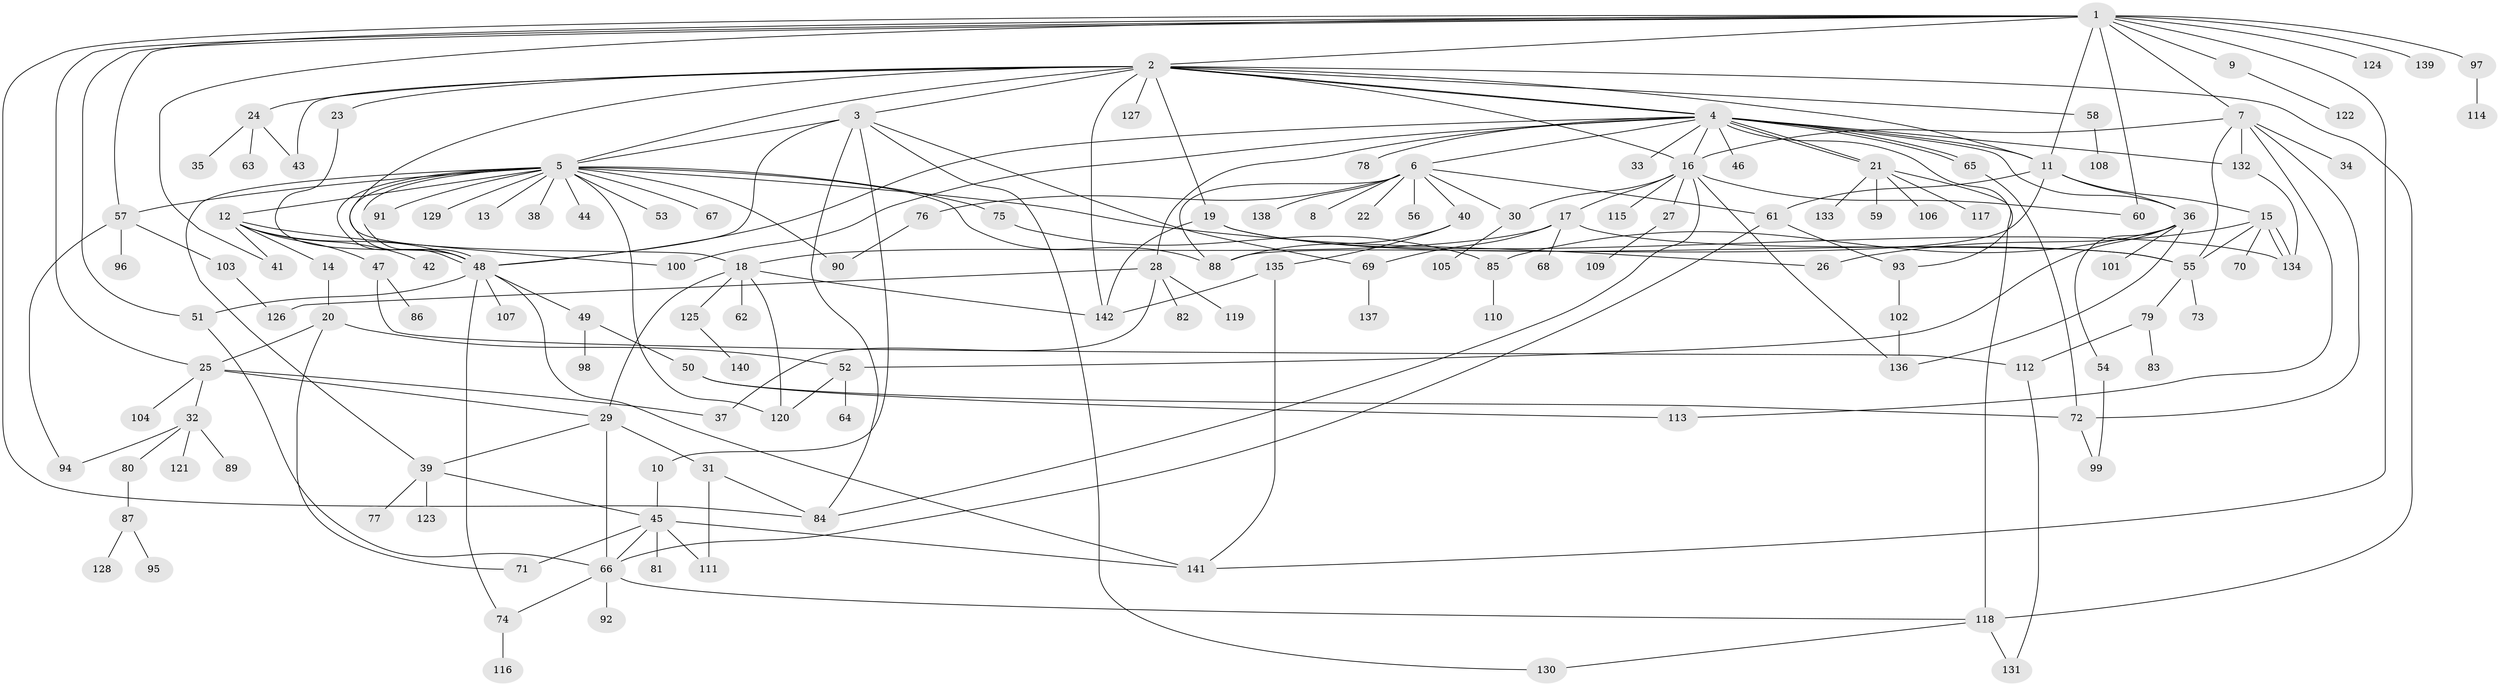 // Generated by graph-tools (version 1.1) at 2025/11/02/27/25 16:11:13]
// undirected, 142 vertices, 216 edges
graph export_dot {
graph [start="1"]
  node [color=gray90,style=filled];
  1;
  2;
  3;
  4;
  5;
  6;
  7;
  8;
  9;
  10;
  11;
  12;
  13;
  14;
  15;
  16;
  17;
  18;
  19;
  20;
  21;
  22;
  23;
  24;
  25;
  26;
  27;
  28;
  29;
  30;
  31;
  32;
  33;
  34;
  35;
  36;
  37;
  38;
  39;
  40;
  41;
  42;
  43;
  44;
  45;
  46;
  47;
  48;
  49;
  50;
  51;
  52;
  53;
  54;
  55;
  56;
  57;
  58;
  59;
  60;
  61;
  62;
  63;
  64;
  65;
  66;
  67;
  68;
  69;
  70;
  71;
  72;
  73;
  74;
  75;
  76;
  77;
  78;
  79;
  80;
  81;
  82;
  83;
  84;
  85;
  86;
  87;
  88;
  89;
  90;
  91;
  92;
  93;
  94;
  95;
  96;
  97;
  98;
  99;
  100;
  101;
  102;
  103;
  104;
  105;
  106;
  107;
  108;
  109;
  110;
  111;
  112;
  113;
  114;
  115;
  116;
  117;
  118;
  119;
  120;
  121;
  122;
  123;
  124;
  125;
  126;
  127;
  128;
  129;
  130;
  131;
  132;
  133;
  134;
  135;
  136;
  137;
  138;
  139;
  140;
  141;
  142;
  1 -- 2;
  1 -- 7;
  1 -- 9;
  1 -- 11;
  1 -- 25;
  1 -- 41;
  1 -- 51;
  1 -- 57;
  1 -- 60;
  1 -- 84;
  1 -- 97;
  1 -- 124;
  1 -- 139;
  1 -- 141;
  2 -- 3;
  2 -- 4;
  2 -- 4;
  2 -- 5;
  2 -- 11;
  2 -- 16;
  2 -- 18;
  2 -- 19;
  2 -- 23;
  2 -- 24;
  2 -- 43;
  2 -- 58;
  2 -- 118;
  2 -- 127;
  2 -- 142;
  3 -- 5;
  3 -- 10;
  3 -- 48;
  3 -- 69;
  3 -- 84;
  3 -- 130;
  4 -- 6;
  4 -- 11;
  4 -- 16;
  4 -- 21;
  4 -- 21;
  4 -- 28;
  4 -- 33;
  4 -- 36;
  4 -- 46;
  4 -- 48;
  4 -- 65;
  4 -- 65;
  4 -- 78;
  4 -- 93;
  4 -- 100;
  4 -- 132;
  5 -- 12;
  5 -- 13;
  5 -- 26;
  5 -- 38;
  5 -- 39;
  5 -- 44;
  5 -- 48;
  5 -- 48;
  5 -- 48;
  5 -- 53;
  5 -- 57;
  5 -- 67;
  5 -- 75;
  5 -- 88;
  5 -- 90;
  5 -- 91;
  5 -- 120;
  5 -- 129;
  6 -- 8;
  6 -- 22;
  6 -- 30;
  6 -- 40;
  6 -- 56;
  6 -- 61;
  6 -- 76;
  6 -- 88;
  6 -- 138;
  7 -- 16;
  7 -- 34;
  7 -- 55;
  7 -- 72;
  7 -- 113;
  7 -- 132;
  9 -- 122;
  10 -- 45;
  11 -- 15;
  11 -- 36;
  11 -- 61;
  11 -- 88;
  12 -- 14;
  12 -- 41;
  12 -- 42;
  12 -- 47;
  12 -- 48;
  12 -- 100;
  14 -- 20;
  15 -- 26;
  15 -- 55;
  15 -- 70;
  15 -- 134;
  15 -- 134;
  16 -- 17;
  16 -- 27;
  16 -- 30;
  16 -- 60;
  16 -- 84;
  16 -- 115;
  16 -- 136;
  17 -- 18;
  17 -- 55;
  17 -- 68;
  17 -- 69;
  18 -- 29;
  18 -- 62;
  18 -- 120;
  18 -- 125;
  18 -- 142;
  19 -- 55;
  19 -- 134;
  19 -- 142;
  20 -- 25;
  20 -- 52;
  20 -- 71;
  21 -- 59;
  21 -- 106;
  21 -- 117;
  21 -- 118;
  21 -- 133;
  23 -- 48;
  24 -- 35;
  24 -- 43;
  24 -- 63;
  25 -- 29;
  25 -- 32;
  25 -- 37;
  25 -- 104;
  27 -- 109;
  28 -- 37;
  28 -- 82;
  28 -- 119;
  28 -- 126;
  29 -- 31;
  29 -- 39;
  29 -- 66;
  30 -- 105;
  31 -- 84;
  31 -- 111;
  32 -- 80;
  32 -- 89;
  32 -- 94;
  32 -- 121;
  36 -- 52;
  36 -- 54;
  36 -- 85;
  36 -- 101;
  36 -- 136;
  39 -- 45;
  39 -- 77;
  39 -- 123;
  40 -- 88;
  40 -- 135;
  45 -- 66;
  45 -- 71;
  45 -- 81;
  45 -- 111;
  45 -- 141;
  47 -- 86;
  47 -- 112;
  48 -- 49;
  48 -- 51;
  48 -- 74;
  48 -- 107;
  48 -- 141;
  49 -- 50;
  49 -- 98;
  50 -- 72;
  50 -- 113;
  51 -- 66;
  52 -- 64;
  52 -- 120;
  54 -- 99;
  55 -- 73;
  55 -- 79;
  57 -- 94;
  57 -- 96;
  57 -- 103;
  58 -- 108;
  61 -- 66;
  61 -- 93;
  65 -- 72;
  66 -- 74;
  66 -- 92;
  66 -- 118;
  69 -- 137;
  72 -- 99;
  74 -- 116;
  75 -- 85;
  76 -- 90;
  79 -- 83;
  79 -- 112;
  80 -- 87;
  85 -- 110;
  87 -- 95;
  87 -- 128;
  93 -- 102;
  97 -- 114;
  102 -- 136;
  103 -- 126;
  112 -- 131;
  118 -- 130;
  118 -- 131;
  125 -- 140;
  132 -- 134;
  135 -- 141;
  135 -- 142;
}
